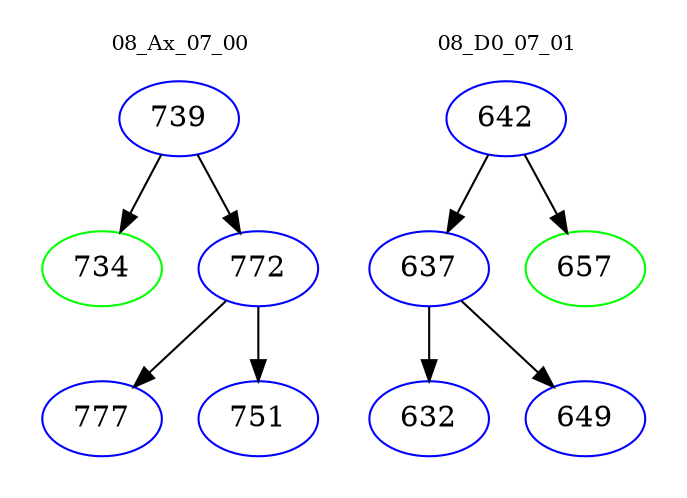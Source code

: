 digraph{
subgraph cluster_0 {
color = white
label = "08_Ax_07_00";
fontsize=10;
T0_739 [label="739", color="blue"]
T0_739 -> T0_734 [color="black"]
T0_734 [label="734", color="green"]
T0_739 -> T0_772 [color="black"]
T0_772 [label="772", color="blue"]
T0_772 -> T0_777 [color="black"]
T0_777 [label="777", color="blue"]
T0_772 -> T0_751 [color="black"]
T0_751 [label="751", color="blue"]
}
subgraph cluster_1 {
color = white
label = "08_D0_07_01";
fontsize=10;
T1_642 [label="642", color="blue"]
T1_642 -> T1_637 [color="black"]
T1_637 [label="637", color="blue"]
T1_637 -> T1_632 [color="black"]
T1_632 [label="632", color="blue"]
T1_637 -> T1_649 [color="black"]
T1_649 [label="649", color="blue"]
T1_642 -> T1_657 [color="black"]
T1_657 [label="657", color="green"]
}
}
